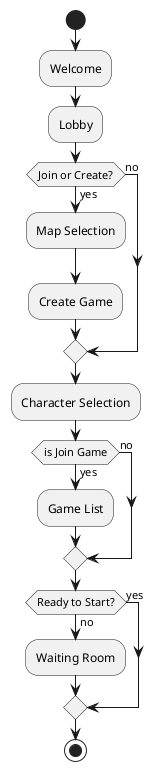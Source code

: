 @startuml

start

:Welcome;

:Lobby;

if (Join or Create?) then (yes)
    :Map Selection;
    :Create Game;
else (no)
endif

:Character Selection;

if (is Join Game) then (yes)
    :Game List;
else (no)
endif

if (Ready to Start?) then (no)
    :Waiting Room;
else (yes)
endif

stop

@enduml
